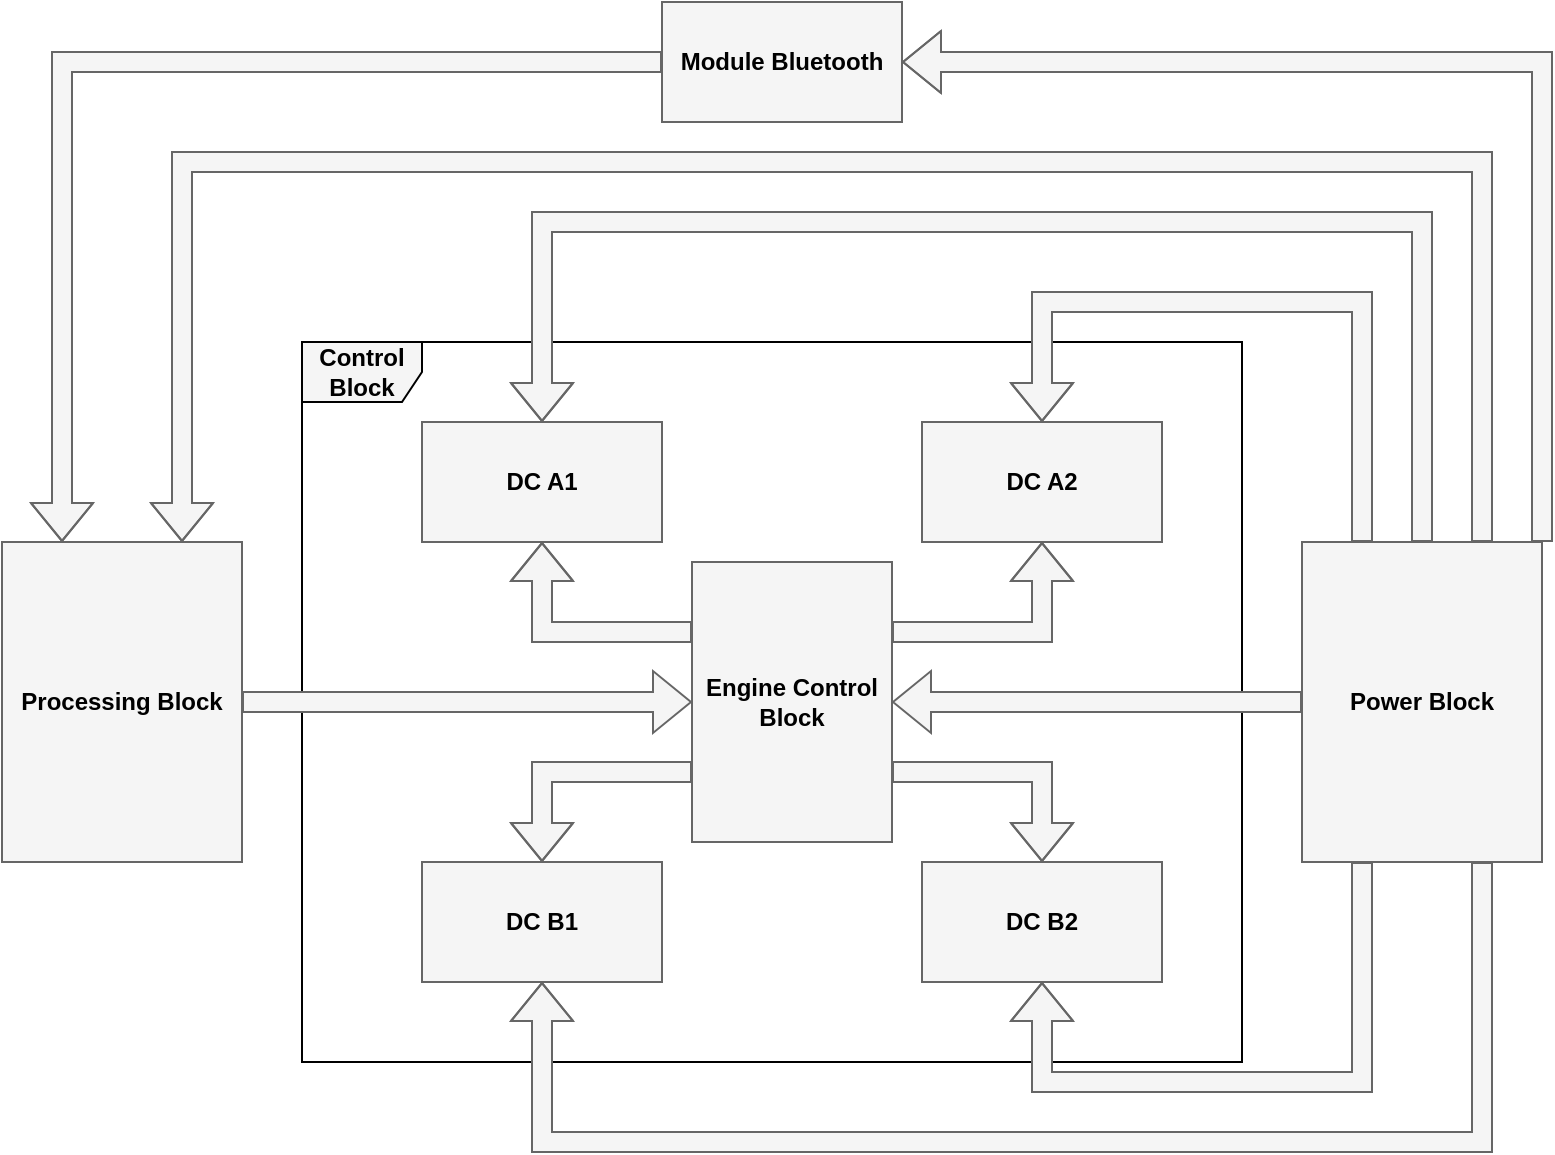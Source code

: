 <mxfile version="20.4.0" type="github">
  <diagram id="2tLhdhUAT0Zh8YpRueoi" name="Page-1">
    <mxGraphModel dx="687" dy="896" grid="1" gridSize="10" guides="1" tooltips="1" connect="1" arrows="1" fold="1" page="1" pageScale="1" pageWidth="850" pageHeight="1100" math="0" shadow="0">
      <root>
        <mxCell id="0" />
        <mxCell id="1" parent="0" />
        <mxCell id="hENcCu__HgqjEUtgzuWw-1" value="&lt;font color=&quot;#000000&quot;&gt;&lt;b&gt;Processing Block&lt;/b&gt;&lt;/font&gt;" style="rounded=0;whiteSpace=wrap;html=1;fillColor=#f5f5f5;strokeColor=#666666;fontColor=#333333;" vertex="1" parent="1">
          <mxGeometry x="60" y="300" width="120" height="160" as="geometry" />
        </mxCell>
        <mxCell id="hENcCu__HgqjEUtgzuWw-3" value="&lt;b&gt;&lt;font color=&quot;#000000&quot;&gt;Control Block&lt;/font&gt;&lt;/b&gt;" style="shape=umlFrame;whiteSpace=wrap;html=1;fillColor=#f5f5f5;fontColor=#333333;strokeColor=#000000;" vertex="1" parent="1">
          <mxGeometry x="210" y="200" width="470" height="360" as="geometry" />
        </mxCell>
        <mxCell id="hENcCu__HgqjEUtgzuWw-4" value="&lt;font color=&quot;#000000&quot;&gt;&lt;b&gt;Engine Control Block&lt;/b&gt;&lt;/font&gt;" style="rounded=0;whiteSpace=wrap;html=1;fillColor=#f5f5f5;fontColor=#333333;strokeColor=#666666;" vertex="1" parent="1">
          <mxGeometry x="405" y="310" width="100" height="140" as="geometry" />
        </mxCell>
        <mxCell id="hENcCu__HgqjEUtgzuWw-5" value="&lt;font style=&quot;&quot; color=&quot;#000000&quot;&gt;&lt;b&gt;DC A1&lt;/b&gt;&lt;/font&gt;" style="rounded=0;whiteSpace=wrap;html=1;fillColor=#f5f5f5;fontColor=#333333;strokeColor=#666666;" vertex="1" parent="1">
          <mxGeometry x="270" y="240" width="120" height="60" as="geometry" />
        </mxCell>
        <mxCell id="hENcCu__HgqjEUtgzuWw-6" value="&lt;b&gt;&lt;font color=&quot;#000000&quot;&gt;DC B1&lt;/font&gt;&lt;/b&gt;" style="rounded=0;whiteSpace=wrap;html=1;fillColor=#f5f5f5;fontColor=#333333;strokeColor=#666666;" vertex="1" parent="1">
          <mxGeometry x="270" y="460" width="120" height="60" as="geometry" />
        </mxCell>
        <mxCell id="hENcCu__HgqjEUtgzuWw-7" value="&lt;b&gt;&lt;font color=&quot;#000000&quot;&gt;DC B2&lt;/font&gt;&lt;/b&gt;" style="rounded=0;whiteSpace=wrap;html=1;fillColor=#f5f5f5;fontColor=#333333;strokeColor=#666666;" vertex="1" parent="1">
          <mxGeometry x="520" y="460" width="120" height="60" as="geometry" />
        </mxCell>
        <mxCell id="hENcCu__HgqjEUtgzuWw-8" value="&lt;font color=&quot;#000000&quot;&gt;&lt;b&gt;DC A2&lt;/b&gt;&lt;/font&gt;" style="rounded=0;whiteSpace=wrap;html=1;fillColor=#f5f5f5;fontColor=#333333;strokeColor=#666666;" vertex="1" parent="1">
          <mxGeometry x="520" y="240" width="120" height="60" as="geometry" />
        </mxCell>
        <mxCell id="hENcCu__HgqjEUtgzuWw-9" value="&lt;font color=&quot;#000000&quot;&gt;&lt;b&gt;Module Bluetooth&lt;/b&gt;&lt;/font&gt;" style="rounded=0;whiteSpace=wrap;html=1;fillColor=#f5f5f5;fontColor=#333333;strokeColor=#666666;" vertex="1" parent="1">
          <mxGeometry x="390" y="30" width="120" height="60" as="geometry" />
        </mxCell>
        <mxCell id="hENcCu__HgqjEUtgzuWw-10" value="&lt;font color=&quot;#000000&quot;&gt;&lt;b&gt;Power Block&lt;/b&gt;&lt;/font&gt;" style="rounded=0;whiteSpace=wrap;html=1;fillColor=#f5f5f5;fontColor=#333333;strokeColor=#666666;" vertex="1" parent="1">
          <mxGeometry x="710" y="300" width="120" height="160" as="geometry" />
        </mxCell>
        <mxCell id="hENcCu__HgqjEUtgzuWw-13" value="" style="shape=flexArrow;endArrow=classic;html=1;rounded=0;exitX=0;exitY=0.25;exitDx=0;exitDy=0;entryX=0.5;entryY=1;entryDx=0;entryDy=0;fillColor=#f5f5f5;strokeColor=#666666;" edge="1" parent="1" source="hENcCu__HgqjEUtgzuWw-4" target="hENcCu__HgqjEUtgzuWw-5">
          <mxGeometry width="50" height="50" relative="1" as="geometry">
            <mxPoint x="340" y="440" as="sourcePoint" />
            <mxPoint x="390" y="390" as="targetPoint" />
            <Array as="points">
              <mxPoint x="330" y="345" />
            </Array>
          </mxGeometry>
        </mxCell>
        <mxCell id="hENcCu__HgqjEUtgzuWw-14" value="" style="shape=flexArrow;endArrow=classic;html=1;rounded=0;exitX=0;exitY=0.75;exitDx=0;exitDy=0;entryX=0.5;entryY=0;entryDx=0;entryDy=0;fillColor=#f5f5f5;strokeColor=#666666;" edge="1" parent="1" source="hENcCu__HgqjEUtgzuWw-4" target="hENcCu__HgqjEUtgzuWw-6">
          <mxGeometry width="50" height="50" relative="1" as="geometry">
            <mxPoint x="340" y="440" as="sourcePoint" />
            <mxPoint x="390" y="390" as="targetPoint" />
            <Array as="points">
              <mxPoint x="330" y="415" />
            </Array>
          </mxGeometry>
        </mxCell>
        <mxCell id="hENcCu__HgqjEUtgzuWw-15" value="" style="shape=flexArrow;endArrow=classic;html=1;rounded=0;exitX=1;exitY=0.25;exitDx=0;exitDy=0;entryX=0.5;entryY=1;entryDx=0;entryDy=0;fillColor=#f5f5f5;strokeColor=#666666;" edge="1" parent="1" source="hENcCu__HgqjEUtgzuWw-4" target="hENcCu__HgqjEUtgzuWw-8">
          <mxGeometry width="50" height="50" relative="1" as="geometry">
            <mxPoint x="340" y="440" as="sourcePoint" />
            <mxPoint x="390" y="390" as="targetPoint" />
            <Array as="points">
              <mxPoint x="580" y="345" />
            </Array>
          </mxGeometry>
        </mxCell>
        <mxCell id="hENcCu__HgqjEUtgzuWw-16" value="" style="shape=flexArrow;endArrow=classic;html=1;rounded=0;exitX=1;exitY=0.75;exitDx=0;exitDy=0;entryX=0.5;entryY=0;entryDx=0;entryDy=0;fillColor=#f5f5f5;strokeColor=#666666;" edge="1" parent="1" source="hENcCu__HgqjEUtgzuWw-4" target="hENcCu__HgqjEUtgzuWw-7">
          <mxGeometry width="50" height="50" relative="1" as="geometry">
            <mxPoint x="340" y="440" as="sourcePoint" />
            <mxPoint x="390" y="390" as="targetPoint" />
            <Array as="points">
              <mxPoint x="580" y="415" />
            </Array>
          </mxGeometry>
        </mxCell>
        <mxCell id="hENcCu__HgqjEUtgzuWw-17" value="" style="shape=flexArrow;endArrow=classic;html=1;rounded=0;exitX=1;exitY=0.5;exitDx=0;exitDy=0;entryX=0;entryY=0.5;entryDx=0;entryDy=0;fillColor=#f5f5f5;strokeColor=#666666;" edge="1" parent="1" source="hENcCu__HgqjEUtgzuWw-1" target="hENcCu__HgqjEUtgzuWw-4">
          <mxGeometry width="50" height="50" relative="1" as="geometry">
            <mxPoint x="390" y="420" as="sourcePoint" />
            <mxPoint x="440" y="370" as="targetPoint" />
          </mxGeometry>
        </mxCell>
        <mxCell id="hENcCu__HgqjEUtgzuWw-18" value="" style="shape=flexArrow;endArrow=classic;html=1;rounded=0;exitX=0;exitY=0.5;exitDx=0;exitDy=0;entryX=1;entryY=0.5;entryDx=0;entryDy=0;fillColor=#f5f5f5;strokeColor=#666666;" edge="1" parent="1" source="hENcCu__HgqjEUtgzuWw-10" target="hENcCu__HgqjEUtgzuWw-4">
          <mxGeometry width="50" height="50" relative="1" as="geometry">
            <mxPoint x="390" y="420" as="sourcePoint" />
            <mxPoint x="440" y="370" as="targetPoint" />
          </mxGeometry>
        </mxCell>
        <mxCell id="hENcCu__HgqjEUtgzuWw-19" value="" style="shape=flexArrow;endArrow=classic;html=1;rounded=0;entryX=0.25;entryY=0;entryDx=0;entryDy=0;exitX=0;exitY=0.5;exitDx=0;exitDy=0;fillColor=#f5f5f5;strokeColor=#666666;" edge="1" parent="1" source="hENcCu__HgqjEUtgzuWw-9" target="hENcCu__HgqjEUtgzuWw-1">
          <mxGeometry width="50" height="50" relative="1" as="geometry">
            <mxPoint x="390" y="420" as="sourcePoint" />
            <mxPoint x="440" y="370" as="targetPoint" />
            <Array as="points">
              <mxPoint x="90" y="60" />
            </Array>
          </mxGeometry>
        </mxCell>
        <mxCell id="hENcCu__HgqjEUtgzuWw-21" value="" style="shape=flexArrow;endArrow=classic;html=1;rounded=0;exitX=0.75;exitY=0;exitDx=0;exitDy=0;entryX=0.75;entryY=0;entryDx=0;entryDy=0;fillColor=#f5f5f5;strokeColor=#666666;" edge="1" parent="1" source="hENcCu__HgqjEUtgzuWw-10" target="hENcCu__HgqjEUtgzuWw-1">
          <mxGeometry width="50" height="50" relative="1" as="geometry">
            <mxPoint x="390" y="420" as="sourcePoint" />
            <mxPoint x="440" y="370" as="targetPoint" />
            <Array as="points">
              <mxPoint x="800" y="110" />
              <mxPoint x="150" y="110" />
            </Array>
          </mxGeometry>
        </mxCell>
        <mxCell id="hENcCu__HgqjEUtgzuWw-22" value="" style="shape=flexArrow;endArrow=classic;html=1;rounded=0;exitX=1;exitY=0;exitDx=0;exitDy=0;entryX=1;entryY=0.5;entryDx=0;entryDy=0;fillColor=#f5f5f5;strokeColor=#666666;" edge="1" parent="1" source="hENcCu__HgqjEUtgzuWw-10" target="hENcCu__HgqjEUtgzuWw-9">
          <mxGeometry width="50" height="50" relative="1" as="geometry">
            <mxPoint x="390" y="420" as="sourcePoint" />
            <mxPoint x="440" y="370" as="targetPoint" />
            <Array as="points">
              <mxPoint x="830" y="60" />
            </Array>
          </mxGeometry>
        </mxCell>
        <mxCell id="hENcCu__HgqjEUtgzuWw-23" value="" style="shape=flexArrow;endArrow=classic;html=1;rounded=0;exitX=0.25;exitY=1;exitDx=0;exitDy=0;entryX=0.5;entryY=1;entryDx=0;entryDy=0;fillColor=#f5f5f5;strokeColor=#666666;" edge="1" parent="1" source="hENcCu__HgqjEUtgzuWw-10" target="hENcCu__HgqjEUtgzuWw-7">
          <mxGeometry width="50" height="50" relative="1" as="geometry">
            <mxPoint x="390" y="420" as="sourcePoint" />
            <mxPoint x="440" y="370" as="targetPoint" />
            <Array as="points">
              <mxPoint x="740" y="570" />
              <mxPoint x="580" y="570" />
            </Array>
          </mxGeometry>
        </mxCell>
        <mxCell id="hENcCu__HgqjEUtgzuWw-24" value="" style="shape=flexArrow;endArrow=classic;html=1;rounded=0;exitX=0.75;exitY=1;exitDx=0;exitDy=0;entryX=0.5;entryY=1;entryDx=0;entryDy=0;fillColor=#f5f5f5;strokeColor=#666666;" edge="1" parent="1" source="hENcCu__HgqjEUtgzuWw-10" target="hENcCu__HgqjEUtgzuWw-6">
          <mxGeometry width="50" height="50" relative="1" as="geometry">
            <mxPoint x="390" y="420" as="sourcePoint" />
            <mxPoint x="440" y="370" as="targetPoint" />
            <Array as="points">
              <mxPoint x="800" y="600" />
              <mxPoint x="330" y="600" />
            </Array>
          </mxGeometry>
        </mxCell>
        <mxCell id="hENcCu__HgqjEUtgzuWw-25" value="" style="shape=flexArrow;endArrow=classic;html=1;rounded=0;exitX=0.5;exitY=0;exitDx=0;exitDy=0;entryX=0.5;entryY=0;entryDx=0;entryDy=0;fillColor=#f5f5f5;strokeColor=#666666;" edge="1" parent="1" source="hENcCu__HgqjEUtgzuWw-10" target="hENcCu__HgqjEUtgzuWw-5">
          <mxGeometry width="50" height="50" relative="1" as="geometry">
            <mxPoint x="390" y="420" as="sourcePoint" />
            <mxPoint x="440" y="370" as="targetPoint" />
            <Array as="points">
              <mxPoint x="770" y="140" />
              <mxPoint x="330" y="140" />
            </Array>
          </mxGeometry>
        </mxCell>
        <mxCell id="hENcCu__HgqjEUtgzuWw-26" value="" style="shape=flexArrow;endArrow=classic;html=1;rounded=0;exitX=0.25;exitY=0;exitDx=0;exitDy=0;entryX=0.5;entryY=0;entryDx=0;entryDy=0;fillColor=#f5f5f5;strokeColor=#666666;" edge="1" parent="1" source="hENcCu__HgqjEUtgzuWw-10" target="hENcCu__HgqjEUtgzuWw-8">
          <mxGeometry width="50" height="50" relative="1" as="geometry">
            <mxPoint x="390" y="420" as="sourcePoint" />
            <mxPoint x="440" y="370" as="targetPoint" />
            <Array as="points">
              <mxPoint x="740" y="180" />
              <mxPoint x="580" y="180" />
            </Array>
          </mxGeometry>
        </mxCell>
      </root>
    </mxGraphModel>
  </diagram>
</mxfile>
